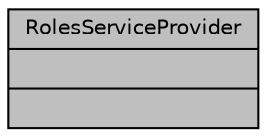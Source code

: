 digraph "RolesServiceProvider"
{
 // LATEX_PDF_SIZE
  bgcolor="transparent";
  edge [fontname="Helvetica",fontsize="10",labelfontname="Helvetica",labelfontsize="10"];
  node [fontname="Helvetica",fontsize="10",shape=record];
  Node1 [label="{RolesServiceProvider\n||}",height=0.2,width=0.4,color="black", fillcolor="grey75", style="filled", fontcolor="black",tooltip="Service Provider para la gestión de roles y permisos."];
}
